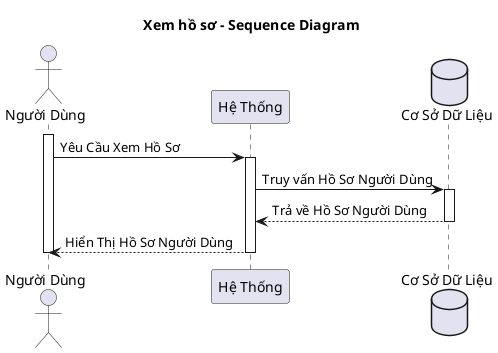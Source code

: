 @startuml
title Xem hồ sơ - Sequence Diagram

actor "Người Dùng" as user
participant "Hệ Thống" as system
database "Cơ Sở Dữ Liệu" as database

activate user
user -> system: Yêu Cầu Xem Hồ Sơ
activate system
system -> database: Truy vấn Hồ Sơ Người Dùng
activate database
database --> system: Trả về Hồ Sơ Người Dùng
deactivate database
system --> user: Hiển Thị Hồ Sơ Người Dùng



deactivate system
deactivate user
@enduml
